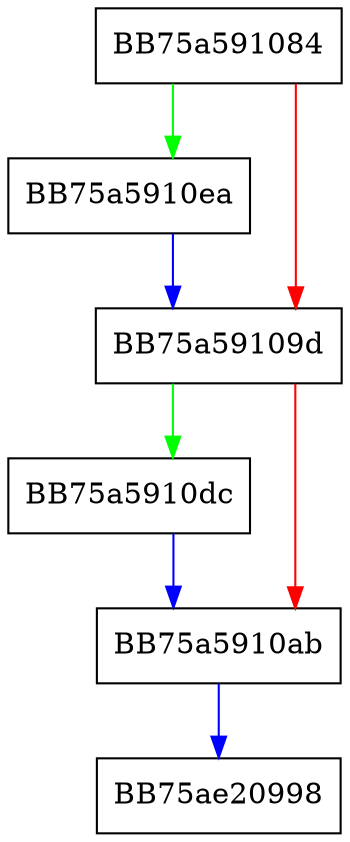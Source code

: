 digraph SmallObjAddToCache {
  node [shape="box"];
  graph [splines=ortho];
  BB75a591084 -> BB75a5910ea [color="green"];
  BB75a591084 -> BB75a59109d [color="red"];
  BB75a59109d -> BB75a5910dc [color="green"];
  BB75a59109d -> BB75a5910ab [color="red"];
  BB75a5910ab -> BB75ae20998 [color="blue"];
  BB75a5910dc -> BB75a5910ab [color="blue"];
  BB75a5910ea -> BB75a59109d [color="blue"];
}
